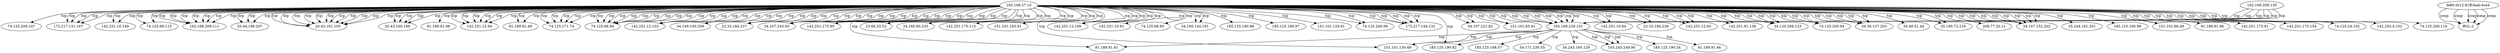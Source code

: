 digraph ZeekTraffic {
  "74.125.200.147" [degree=1, in_degree=1, out_degree=0, activity_score=0.10, total_connections=1];
  "172.217.131.167" [degree=4, in_degree=4, out_degree=0, activity_score=0.34, total_connections=4];
  "142.251.10.149" [degree=2, in_degree=2, out_degree=0, activity_score=0.19, total_connections=2];
  "74.125.68.113" [degree=2, in_degree=2, out_degree=0, activity_score=0.19, total_connections=2];
  "192.168.209.111" [degree=7, in_degree=7, out_degree=0, activity_score=0.52, total_connections=7];
  "20.44.196.207" [degree=3, in_degree=3, out_degree=0, activity_score=0.27, total_connections=3];
  "20.43.161.105" [degree=11, in_degree=11, out_degree=0, activity_score=0.69, total_connections=11];
  "192.168.27.10" [degree=173, in_degree=0, out_degree=173, activity_score=1.00, total_connections=173];
  "20.43.160.189" [degree=4, in_degree=4, out_degree=0, activity_score=0.34, total_connections=4];
  "91.189.91.98" [degree=1, in_degree=1, out_degree=0, activity_score=0.10, total_connections=1];
  "142.251.12.94" [degree=6, in_degree=6, out_degree=0, activity_score=0.47, total_connections=6];
  "91.189.91.49" [degree=2, in_degree=2, out_degree=0, activity_score=0.19, total_connections=2];
  "74.125.171.74" [degree=5, in_degree=5, out_degree=0, activity_score=0.41, total_connections=5];
  "74.125.68.94" [degree=9, in_degree=9, out_degree=0, activity_score=0.61, total_connections=9];
  "185.125.188.57" [degree=1, in_degree=1, out_degree=0, activity_score=0.10, total_connections=1];
  "142.251.12.103" [degree=5, in_degree=5, out_degree=0, activity_score=0.41, total_connections=5];
  "34.149.100.209" [degree=3, in_degree=3, out_degree=0, activity_score=0.27, total_connections=3];
  "23.33.184.237" [degree=4, in_degree=4, out_degree=0, activity_score=0.34, total_connections=4];
  "34.107.243.93" [degree=13, in_degree=13, out_degree=0, activity_score=0.75, total_connections=13];
  "142.251.175.95" [degree=3, in_degree=3, out_degree=0, activity_score=0.27, total_connections=3];
  "91.189.91.81" [degree=2, in_degree=2, out_degree=0, activity_score=0.19, total_connections=2];
  "23.66.33.52" [degree=2, in_degree=2, out_degree=0, activity_score=0.19, total_connections=2];
  "54.171.230.55" [degree=1, in_degree=1, out_degree=0, activity_score=0.10, total_connections=1];
  "34.160.90.233" [degree=2, in_degree=2, out_degree=0, activity_score=0.19, total_connections=2];
  "34.243.160.129" [degree=1, in_degree=1, out_degree=0, activity_score=0.10, total_connections=1];
  "142.251.175.113" [degree=2, in_degree=2, out_degree=0, activity_score=0.19, total_connections=2];
  "151.101.193.91" [degree=3, in_degree=3, out_degree=0, activity_score=0.27, total_connections=3];
  "151.101.130.49" [degree=3, in_degree=3, out_degree=0, activity_score=0.27, total_connections=3];
  "103.245.249.90" [degree=3, in_degree=3, out_degree=0, activity_score=0.27, total_connections=3];
  "142.251.12.106" [degree=5, in_degree=5, out_degree=0, activity_score=0.41, total_connections=5];
  "142.251.10.91" [degree=1, in_degree=1, out_degree=0, activity_score=0.10, total_connections=1];
  "ff02::2" [degree=5, in_degree=5, out_degree=0, activity_score=0.41, total_connections=5];
  "74.125.68.95" [degree=1, in_degree=1, out_degree=0, activity_score=0.10, total_connections=1];
  "34.160.144.191" [degree=2, in_degree=2, out_degree=0, activity_score=0.19, total_connections=2];
  "fe80::fc12:81ff:feab:4ce4" [degree=5, in_degree=0, out_degree=5, activity_score=0.41, total_connections=5];
  "185.125.190.96" [degree=1, in_degree=1, out_degree=0, activity_score=0.10, total_connections=1];
  "192.168.209.130" [degree=6, in_degree=0, out_degree=6, activity_score=0.47, total_connections=6];
  "185.125.190.97" [degree=1, in_degree=1, out_degree=0, activity_score=0.10, total_connections=1];
  "151.101.129.91" [degree=1, in_degree=1, out_degree=0, activity_score=0.10, total_connections=1];
  "74.125.200.99" [degree=2, in_degree=2, out_degree=0, activity_score=0.19, total_connections=2];
  "172.217.194.132" [degree=5, in_degree=5, out_degree=0, activity_score=0.41, total_connections=5];
  "185.125.190.82" [degree=2, in_degree=2, out_degree=0, activity_score=0.19, total_connections=2];
  "34.107.221.82" [degree=2, in_degree=2, out_degree=0, activity_score=0.19, total_connections=2];
  "151.101.65.91" [degree=2, in_degree=2, out_degree=0, activity_score=0.19, total_connections=2];
  "192.168.239.101" [degree=26, in_degree=14, out_degree=12, activity_score=0.94, total_connections=26];
  "142.251.10.84" [degree=2, in_degree=2, out_degree=0, activity_score=0.19, total_connections=2];
  "23.33.184.239" [degree=2, in_degree=2, out_degree=0, activity_score=0.19, total_connections=2];
  "142.251.12.93" [degree=3, in_degree=3, out_degree=0, activity_score=0.27, total_connections=3];
  "142.251.91.136" [degree=2, in_degree=2, out_degree=0, activity_score=0.19, total_connections=2];
  "185.125.190.24" [degree=1, in_degree=1, out_degree=0, activity_score=0.10, total_connections=1];
  "34.120.208.123" [degree=4, in_degree=4, out_degree=0, activity_score=0.34, total_connections=4];
  "74.125.200.94" [degree=3, in_degree=3, out_degree=0, activity_score=0.27, total_connections=3];
  "34.36.137.203" [degree=5, in_degree=5, out_degree=0, activity_score=0.41, total_connections=5];
  "34.49.51.44" [degree=1, in_degree=1, out_degree=0, activity_score=0.10, total_connections=1];
  "35.190.72.216" [degree=2, in_degree=2, out_degree=0, activity_score=0.19, total_connections=2];
  "208.77.20.11" [degree=1, in_degree=1, out_degree=0, activity_score=0.10, total_connections=1];
  "34.107.152.202" [degree=8, in_degree=8, out_degree=0, activity_score=0.57, total_connections=8];
  "35.244.181.201" [degree=1, in_degree=1, out_degree=0, activity_score=0.10, total_connections=1];
  "91.189.91.46" [degree=1, in_degree=1, out_degree=0, activity_score=0.10, total_connections=1];
  "185.125.190.98" [degree=1, in_degree=1, out_degree=0, activity_score=0.10, total_connections=1];
  "151.101.66.49" [degree=1, in_degree=1, out_degree=0, activity_score=0.10, total_connections=1];
  "91.189.91.96" [degree=1, in_degree=1, out_degree=0, activity_score=0.10, total_connections=1];
  "142.251.175.91" [degree=1, in_degree=1, out_degree=0, activity_score=0.10, total_connections=1];
  "142.251.175.154" [degree=1, in_degree=1, out_degree=0, activity_score=0.10, total_connections=1];
  "74.125.24.102" [degree=3, in_degree=3, out_degree=0, activity_score=0.27, total_connections=3];
  "142.250.4.102" [degree=2, in_degree=2, out_degree=0, activity_score=0.19, total_connections=2];
  "74.125.200.119" [degree=1, in_degree=1, out_degree=0, activity_score=0.10, total_connections=1];
  "192.168.239.101" -> "151.101.130.49" [label="tcp", resp_ip_bytes="8195", orig_ip_bytes="1632", protocol="tcp", orig_pkts="21", timestamp="1747729700.168650", local_resp="false", src_port="39742", service="ssl", dst_port="443", conn_state="SF", resp_bytes="7351", local_orig="true", history="ShADadFfR", orig_bytes="772", resp_pkts="21"];
  "192.168.239.101" -> "151.101.130.49" [label="tcp", resp_ip_bytes="917779", orig_ip_bytes="17798", protocol="tcp", orig_pkts="425", timestamp="1747729700.764960", local_resp="false", src_port="39754", service="ssl", dst_port="443", conn_state="SF", resp_bytes="890615", local_orig="true", history="ShADadFfR", orig_bytes="778", resp_pkts="679"];
  "192.168.239.101" -> "54.171.230.55" [label="tcp", resp_ip_bytes="4307", orig_ip_bytes="1297", protocol="tcp", orig_pkts="12", timestamp="1747729704.876009", local_resp="false", src_port="58126", service="ssl", dst_port="443", conn_state="SF", resp_bytes="3863", local_orig="true", history="ShADadFfR", orig_bytes="797", resp_pkts="11"];
  "192.168.239.101" -> "34.243.160.129" [label="tcp", resp_ip_bytes="6935", orig_ip_bytes="1408", protocol="tcp", orig_pkts="14", timestamp="1747729729.490923", local_resp="false", src_port="52764", service="ssl", dst_port="443", conn_state="SF", resp_bytes="6371", local_orig="true", history="ShADadFfR", orig_bytes="828", resp_pkts="14"];
  "192.168.239.101" -> "91.189.91.46" [label="tcp", resp_ip_bytes="20841", orig_ip_bytes="1817", protocol="tcp", orig_pkts="21", timestamp="1747729729.769316", local_resp="false", src_port="44370", service="ssl", dst_port="443", conn_state="SF", resp_bytes="19837", local_orig="true", history="ShADadFfR", orig_bytes="957", resp_pkts="25"];
  "192.168.239.101" -> "103.245.249.90" [label="tcp", resp_ip_bytes="10808394", orig_ip_bytes="127348", protocol="tcp", orig_pkts="3132", timestamp="1747729729.625599", local_resp="false", src_port="51284", service="http", dst_port="80", conn_state="SF", resp_bytes="10504350", local_orig="true", history="ShADadFf", orig_bytes="2048", resp_pkts="7601"];
  "192.168.239.101" -> "91.189.91.81" [label="tcp", resp_ip_bytes="9778871", orig_ip_bytes="136082", protocol="tcp", orig_pkts="3362", timestamp="1747729729.407799", local_resp="false", src_port="53306", service="http", dst_port="80", conn_state="SF", resp_bytes="9503267", local_orig="true", history="ShADadFf", orig_bytes="1582", resp_pkts="6890"];
  "fe80::fc12:81ff:feab:4ce4" -> "ff02::2" [label="icmp", resp_ip_bytes="0", orig_ip_bytes="280", protocol="icmp", orig_pkts="5", timestamp="1747729686.910195", local_resp="false", src_port="133", service="-", dst_port="134", conn_state="OTH", resp_bytes="0", local_orig="true", history="-", orig_bytes="40", resp_pkts="0"];
  "192.168.239.101" -> "103.245.249.90" [label="tcp", resp_ip_bytes="111721218", orig_ip_bytes="1510259", protocol="tcp", orig_pkts="37683", timestamp="1747729751.921636", local_resp="false", src_port="48956", service="http", dst_port="80", conn_state="SF", resp_bytes="108448188", local_orig="true", history="ShADadttFf", orig_bytes="2919", resp_pkts="78546"];
  "192.168.27.10" -> "34.160.144.191" [label="tcp", resp_ip_bytes="3959", orig_ip_bytes="1000", protocol="tcp", orig_pkts="13", timestamp="1747729922.348450", local_resp="false", src_port="56120", service="ssl", dst_port="443", conn_state="SF", resp_bytes="3475", local_orig="true", history="ShADadFfR", orig_bytes="460", resp_pkts="12"];
  "192.168.27.10" -> "34.36.137.203" [label="tcp", resp_ip_bytes="5753", orig_ip_bytes="2757", protocol="tcp", orig_pkts="16", timestamp="1747729923.205480", local_resp="false", src_port="42790", service="ssl", dst_port="443", conn_state="SF", resp_bytes="5149", local_orig="true", history="ShADadFfR", orig_bytes="2097", resp_pkts="15"];
  "192.168.27.10" -> "142.251.12.106" [label="tcp", resp_ip_bytes="5551", orig_ip_bytes="2239", protocol="tcp", orig_pkts="8", timestamp="1747729923.726720", local_resp="false", src_port="53354", service="ssl", dst_port="443", conn_state="SF", resp_bytes="5187", local_orig="true", history="ShADadFf", orig_bytes="1899", resp_pkts="9"];
  "192.168.27.10" -> "142.251.12.106" [label="tcp", resp_ip_bytes="4404", orig_ip_bytes="2199", protocol="tcp", orig_pkts="7", timestamp="1747729925.296366", local_resp="false", src_port="53362", service="ssl", dst_port="443", conn_state="RSTR", resp_bytes="4080", local_orig="true", history="ShADaFdrR", orig_bytes="1899", resp_pkts="8"];
  "192.168.27.10" -> "34.149.100.209" [label="tcp", resp_ip_bytes="4342", orig_ip_bytes="2619", protocol="tcp", orig_pkts="12", timestamp="1747729925.059486", local_resp="false", src_port="35306", service="ssl", dst_port="443", conn_state="SF", resp_bytes="3858", local_orig="true", history="ShADadFfR", orig_bytes="2119", resp_pkts="12"];
  "192.168.27.10" -> "151.101.65.91" [label="tcp", resp_ip_bytes="4862", orig_ip_bytes="912", protocol="tcp", orig_pkts="11", timestamp="1747729925.348071", local_resp="false", src_port="44738", service="ssl", dst_port="443", conn_state="SF", resp_bytes="4378", local_orig="true", history="ShADadFfR", orig_bytes="452", resp_pkts="12"];
  "192.168.27.10" -> "142.251.175.95" [label="tcp", resp_ip_bytes="44", orig_ip_bytes="100", protocol="tcp", orig_pkts="2", timestamp="1747729924.880900", local_resp="false", src_port="39506", service="-", dst_port="443", conn_state="RSTO", resp_bytes="0", local_orig="true", history="ShR", orig_bytes="0", resp_pkts="1"];
  "192.168.27.10" -> "142.251.12.106" [label="tcp", resp_ip_bytes="5513", orig_ip_bytes="2279", protocol="tcp", orig_pkts="9", timestamp="1747729925.446230", local_resp="false", src_port="53378", service="ssl", dst_port="443", conn_state="RSTO", resp_bytes="5189", local_orig="true", history="ShADadFR", orig_bytes="1899", resp_pkts="8"];
  "192.168.27.10" -> "23.33.184.237" [label="tcp", resp_ip_bytes="124", orig_ip_bytes="240", protocol="tcp", orig_pkts="5", timestamp="1747729923.986624", local_resp="false", src_port="54916", service="-", dst_port="80", conn_state="SF", resp_bytes="0", local_orig="true", history="ShAFaf", orig_bytes="0", resp_pkts="3"];
  "192.168.27.10" -> "142.251.175.95" [label="tcp", resp_ip_bytes="7041480", orig_ip_bytes="107815", protocol="tcp", orig_pkts="2624", timestamp="1747729925.134679", local_resp="false", src_port="39512", service="ssl", dst_port="443", conn_state="SF", resp_bytes="6845476", local_orig="true", history="ShADadFf", orig_bytes="2835", resp_pkts="4900"];
  "192.168.27.10" -> "34.107.152.202" [label="tcp", resp_ip_bytes="4325", orig_ip_bytes="2666", protocol="tcp", orig_pkts="13", timestamp="1747729930.053137", local_resp="false", src_port="37728", service="ssl", dst_port="443", conn_state="SF", resp_bytes="3801", local_orig="true", history="ShADadFRf", orig_bytes="2126", resp_pkts="13"];
  "192.168.27.10" -> "34.107.152.202" [label="tcp", resp_ip_bytes="4325", orig_ip_bytes="2666", protocol="tcp", orig_pkts="13", timestamp="1747729930.054069", local_resp="false", src_port="37742", service="ssl", dst_port="443", conn_state="SF", resp_bytes="3801", local_orig="true", history="ShADadFfR", orig_bytes="2126", resp_pkts="13"];
  "192.168.27.10" -> "34.107.152.202" [label="tcp", resp_ip_bytes="4285", orig_ip_bytes="2686", protocol="tcp", orig_pkts="13", timestamp="1747729930.054682", local_resp="false", src_port="37754", service="ssl", dst_port="443", conn_state="RSTO", resp_bytes="3801", local_orig="true", history="ShADadFR", orig_bytes="2126", resp_pkts="12"];
  "192.168.27.10" -> "34.107.152.202" [label="tcp", resp_ip_bytes="4285", orig_ip_bytes="2626", protocol="tcp", orig_pkts="12", timestamp="1747729930.054123", local_resp="false", src_port="37746", service="ssl", dst_port="443", conn_state="RSTO", resp_bytes="3801", local_orig="true", history="ShADadFR", orig_bytes="2126", resp_pkts="12"];
  "192.168.27.10" -> "34.107.152.202" [label="tcp", resp_ip_bytes="4285", orig_ip_bytes="2626", protocol="tcp", orig_pkts="12", timestamp="1747729930.053014", local_resp="false", src_port="37716", service="ssl", dst_port="443", conn_state="RSTO", resp_bytes="3801", local_orig="true", history="ShADadFR", orig_bytes="2126", resp_pkts="12"];
  "192.168.27.10" -> "192.168.239.101" [label="tcp", resp_ip_bytes="16554", orig_ip_bytes="3476", protocol="tcp", orig_pkts="26", timestamp="1747729943.319722", local_resp="true", src_port="48828", service="http", dst_port="80", conn_state="SF", resp_bytes="7593", local_orig="true", history="ShADTadtfF", orig_bytes="1054", resp_pkts="26"];
  "192.168.27.10" -> "151.101.193.91" [label="tcp", resp_ip_bytes="5972", orig_ip_bytes="2600", protocol="tcp", orig_pkts="12", timestamp="1747729951.977259", local_resp="false", src_port="50468", service="ssl", dst_port="443", conn_state="SF", resp_bytes="5488", local_orig="true", history="ShADadFfR", orig_bytes="2100", resp_pkts="12"];
  "192.168.27.10" -> "151.101.193.91" [label="tcp", resp_ip_bytes="5972", orig_ip_bytes="2640", protocol="tcp", orig_pkts="13", timestamp="1747729951.976770", local_resp="false", src_port="50454", service="ssl", dst_port="443", conn_state="SF", resp_bytes="5488", local_orig="true", history="ShADadFfR", orig_bytes="2100", resp_pkts="12"];
  "192.168.27.10" -> "34.160.90.233" [label="tcp", resp_ip_bytes="4431", orig_ip_bytes="919", protocol="tcp", orig_pkts="11", timestamp="1747729951.235771", local_resp="false", src_port="36268", service="ssl", dst_port="443", conn_state="RSTO", resp_bytes="3947", local_orig="true", history="ShADadFR", orig_bytes="459", resp_pkts="12"];
  "192.168.27.10" -> "192.168.239.101" [label="tcp", resp_ip_bytes="26524", orig_ip_bytes="5262", protocol="tcp", orig_pkts="26", timestamp="1747729948.594813", local_resp="true", src_port="48838", service="http", dst_port="80", conn_state="SF", resp_bytes="12318", local_orig="true", history="ShADTadttfF", orig_bytes="1947", resp_pkts="36"];
  "192.168.27.10" -> "192.168.239.101" [label="tcp", resp_ip_bytes="224", orig_ip_bytes="432", protocol="tcp", orig_pkts="8", timestamp="1747729948.683909", local_resp="true", src_port="48848", service="-", dst_port="80", conn_state="SF", resp_bytes="0", local_orig="true", history="ShAFf", orig_bytes="0", resp_pkts="4"];
  "192.168.27.10" -> "192.168.239.101" [label="tcp", resp_ip_bytes="5188", orig_ip_bytes="2432", protocol="tcp", orig_pkts="14", timestamp="1747729953.814203", local_resp="true", src_port="35662", service="http", dst_port="80", conn_state="SF", resp_bytes="2222", local_orig="true", history="ShADTadtfF", orig_bytes="844", resp_pkts="14"];
  "192.168.27.10" -> "192.168.239.101" [label="tcp", resp_ip_bytes="1788", orig_ip_bytes="1290", protocol="tcp", orig_pkts="10", timestamp="1747729953.814673", local_resp="true", src_port="35678", service="http", dst_port="80", conn_state="SF", resp_bytes="626", local_orig="true", history="ShADTadtfF", orig_bytes="377", resp_pkts="10"];
  "192.168.27.10" -> "192.168.239.101" [label="tcp", resp_ip_bytes="224", orig_ip_bytes="432", protocol="tcp", orig_pkts="8", timestamp="1747729953.819448", local_resp="true", src_port="35684", service="-", dst_port="80", conn_state="SF", resp_bytes="0", local_orig="true", history="ShAFf", orig_bytes="0", resp_pkts="4"];
  "192.168.27.10" -> "192.168.239.101" [label="tcp", resp_ip_bytes="42240", orig_ip_bytes="12378", protocol="tcp", orig_pkts="48", timestamp="1747729953.727135", local_resp="true", src_port="35654", service="http", dst_port="80", conn_state="SF", resp_bytes="19760", local_orig="true", history="ShADTadttTfF", orig_bytes="4933", resp_pkts="52"];
  "fe80::fc12:81ff:feab:4ce4" -> "ff02::2" [label="icmp", resp_ip_bytes="0", orig_ip_bytes="56", protocol="icmp", orig_pkts="1", timestamp="1747729918.782189", local_resp="false", src_port="133", service="-", dst_port="134", conn_state="OTH", resp_bytes="0", local_orig="true", history="-", orig_bytes="0", resp_pkts="0"];
  "192.168.27.10" -> "142.251.12.103" [label="tcp", resp_ip_bytes="44", orig_ip_bytes="100", protocol="tcp", orig_pkts="2", timestamp="1747729973.492890", local_resp="false", src_port="34124", service="-", dst_port="443", conn_state="RSTO", resp_bytes="0", local_orig="true", history="ShR", orig_bytes="0", resp_pkts="1"];
  "192.168.27.10" -> "142.251.12.103" [label="tcp", resp_ip_bytes="6360", orig_ip_bytes="2676", protocol="tcp", orig_pkts="14", timestamp="1747729973.387056", local_resp="false", src_port="34114", service="ssl", dst_port="443", conn_state="RSTO", resp_bytes="5836", local_orig="true", history="ShADadFR", orig_bytes="2096", resp_pkts="13"];
  "192.168.27.10" -> "142.251.12.103" [label="tcp", resp_ip_bytes="6358", orig_ip_bytes="2636", protocol="tcp", orig_pkts="13", timestamp="1747729973.531340", local_resp="false", src_port="34138", service="ssl", dst_port="443", conn_state="RSTO", resp_bytes="5834", local_orig="true", history="ShADadFR", orig_bytes="2096", resp_pkts="13"];
  "192.168.27.10" -> "74.125.68.94" [label="tcp", resp_ip_bytes="6390", orig_ip_bytes="2637", protocol="tcp", orig_pkts="13", timestamp="1747729975.017246", local_resp="false", src_port="45128", service="ssl", dst_port="443", conn_state="RSTO", resp_bytes="5866", local_orig="true", history="ShADadFR", orig_bytes="2097", resp_pkts="13"];
  "192.168.27.10" -> "91.189.91.98" [label="tcp", resp_ip_bytes="389", orig_ip_bytes="348", protocol="tcp", orig_pkts="6", timestamp="1747729983.019765", local_resp="false", src_port="37024", service="http", dst_port="80", conn_state="SF", resp_bytes="185", local_orig="true", history="ShADadFf", orig_bytes="88", resp_pkts="5"];
  "192.168.27.10" -> "23.66.33.52" [label="tcp", resp_ip_bytes="2225", orig_ip_bytes="1442", protocol="tcp", orig_pkts="14", timestamp="1747729925.481212", local_resp="false", src_port="40176", service="http", dst_port="80", conn_state="SF", resp_bytes="1741", local_orig="true", history="ShADadfF", orig_bytes="862", resp_pkts="12"];
  "192.168.27.10" -> "142.250.4.102" [label="tcp", resp_ip_bytes="11555", orig_ip_bytes="3251", protocol="tcp", orig_pkts="17", timestamp="1747729990.565836", local_resp="false", src_port="33698", service="ssl", dst_port="443", conn_state="SF", resp_bytes="10711", local_orig="true", history="ShADadFf", orig_bytes="2551", resp_pkts="21"];
  "192.168.27.10" -> "142.250.4.102" [label="tcp", resp_ip_bytes="44", orig_ip_bytes="100", protocol="tcp", orig_pkts="2", timestamp="1747729990.315696", local_resp="false", src_port="33694", service="-", dst_port="443", conn_state="RSTO", resp_bytes="0", local_orig="true", history="ShR", orig_bytes="0", resp_pkts="1"];
  "192.168.27.10" -> "20.43.161.105" [label="tcp", resp_ip_bytes="6207", orig_ip_bytes="2652", protocol="tcp", orig_pkts="13", timestamp="1747729991.367823", local_resp="false", src_port="52796", service="ssl", dst_port="443", conn_state="SF", resp_bytes="5643", local_orig="true", history="ShADadFfR", orig_bytes="2112", resp_pkts="14"];
  "192.168.27.10" -> "20.43.161.105" [label="tcp", resp_ip_bytes="6136", orig_ip_bytes="2652", protocol="tcp", orig_pkts="13", timestamp="1747729991.368153", local_resp="false", src_port="52800", service="ssl", dst_port="443", conn_state="SF", resp_bytes="5612", local_orig="true", history="ShADadFfR", orig_bytes="2112", resp_pkts="13"];
  "192.168.27.10" -> "20.43.161.105" [label="tcp", resp_ip_bytes="6168", orig_ip_bytes="2622", protocol="tcp", orig_pkts="12", timestamp="1747729992.629584", local_resp="false", src_port="52820", service="ssl", dst_port="443", conn_state="RSTO", resp_bytes="5644", local_orig="true", history="ShADadFR", orig_bytes="2122", resp_pkts="13"];
  "192.168.27.10" -> "20.43.161.105" [label="tcp", resp_ip_bytes="6168", orig_ip_bytes="2662", protocol="tcp", orig_pkts="13", timestamp="1747729992.630118", local_resp="false", src_port="52834", service="ssl", dst_port="443", conn_state="RSTO", resp_bytes="5644", local_orig="true", history="ShADadFR", orig_bytes="2122", resp_pkts="13"];
  "192.168.27.10" -> "20.43.161.105" [label="tcp", resp_ip_bytes="6168", orig_ip_bytes="2662", protocol="tcp", orig_pkts="13", timestamp="1747729992.630145", local_resp="false", src_port="52844", service="ssl", dst_port="443", conn_state="RSTO", resp_bytes="5644", local_orig="true", history="ShADadFR", orig_bytes="2122", resp_pkts="13"];
  "192.168.27.10" -> "20.43.161.105" [label="tcp", resp_ip_bytes="6168", orig_ip_bytes="2722", protocol="tcp", orig_pkts="14", timestamp="1747729992.630253", local_resp="false", src_port="52854", service="ssl", dst_port="443", conn_state="SF", resp_bytes="5644", local_orig="true", history="ShADadFfR", orig_bytes="2122", resp_pkts="13"];
  "192.168.27.10" -> "20.43.161.105" [label="tcp", resp_ip_bytes="6168", orig_ip_bytes="2662", protocol="tcp", orig_pkts="13", timestamp="1747729992.630024", local_resp="false", src_port="52822", service="ssl", dst_port="443", conn_state="SF", resp_bytes="5644", local_orig="true", history="ShADadFf", orig_bytes="2122", resp_pkts="13"];
  "192.168.27.10" -> "20.43.161.105" [label="tcp", resp_ip_bytes="6168", orig_ip_bytes="2622", protocol="tcp", orig_pkts="12", timestamp="1747729992.629420", local_resp="false", src_port="52816", service="ssl", dst_port="443", conn_state="RSTO", resp_bytes="5644", local_orig="true", history="ShADadFR", orig_bytes="2122", resp_pkts="13"];
  "192.168.27.10" -> "192.168.209.111" [label="tcp", resp_ip_bytes="929", orig_ip_bytes="1044", protocol="tcp", orig_pkts="12", timestamp="1747729924.165999", local_resp="true", src_port="38090", service="http", dst_port="80", conn_state="SF", resp_bytes="297", local_orig="true", history="ShADadfF", orig_bytes="412", resp_pkts="12"];
  "192.168.27.10" -> "192.168.209.111" [label="tcp", resp_ip_bytes="1991", orig_ip_bytes="1001", protocol="tcp", orig_pkts="12", timestamp="1747729927.914540", local_resp="true", src_port="38116", service="http", dst_port="80", conn_state="SF", resp_bytes="1359", local_orig="true", history="ShADadfF", orig_bytes="369", resp_pkts="12"];
  "192.168.27.10" -> "192.168.209.111" [label="tcp", resp_ip_bytes="31819", orig_ip_bytes="2457", protocol="tcp", orig_pkts="26", timestamp="1747729927.726415", local_resp="true", src_port="38104", service="http", dst_port="80", conn_state="SF", resp_bytes="29991", local_orig="true", history="ShADadfF", orig_bytes="1097", resp_pkts="35"];
  "192.168.27.10" -> "192.168.209.111" [label="tcp", resp_ip_bytes="8480", orig_ip_bytes="1238", protocol="tcp", orig_pkts="17", timestamp="1747729927.914682", local_resp="true", src_port="38118", service="http", dst_port="80", conn_state="SF", resp_bytes="7588", local_orig="true", history="ShADadfF", orig_bytes="346", resp_pkts="17"];
  "192.168.27.10" -> "192.168.209.111" [label="tcp", resp_ip_bytes="93609", orig_ip_bytes="3123", protocol="tcp", orig_pkts="53", timestamp="1747729927.915263", local_resp="true", src_port="38128", service="http", dst_port="80", conn_state="SF", resp_bytes="89753", local_orig="true", history="ShADadfF", orig_bytes="359", resp_pkts="74"];
  "192.168.27.10" -> "192.168.209.111" [label="tcp", resp_ip_bytes="41992", orig_ip_bytes="2346", protocol="tcp", orig_pkts="38", timestamp="1747729927.915828", local_resp="true", src_port="38130", service="http", dst_port="80", conn_state="SF", resp_bytes="39956", local_orig="true", history="ShADadfF", orig_bytes="362", resp_pkts="39"];
  "192.168.27.10" -> "192.168.209.111" [label="tcp", resp_ip_bytes="12919", orig_ip_bytes="1387", protocol="tcp", orig_pkts="20", timestamp="1747729927.916349", local_resp="true", src_port="38146", service="http", dst_port="80", conn_state="SF", resp_bytes="11871", local_orig="true", history="ShADadfF", orig_bytes="339", resp_pkts="20"];
  "192.168.27.10" -> "20.43.161.105" [label="tcp", resp_ip_bytes="4059832", orig_ip_bytes="74479", protocol="tcp", orig_pkts="1498", timestamp="1747729991.367433", local_resp="false", src_port="52784", service="ssl", dst_port="443", conn_state="SF", resp_bytes="3939668", local_orig="true", history="ShADadfF", orig_bytes="14539", resp_pkts="3004"];
  "192.168.27.10" -> "20.44.196.207" [label="tcp", resp_ip_bytes="6136", orig_ip_bytes="2618", protocol="tcp", orig_pkts="12", timestamp="1747730004.107503", local_resp="false", src_port="34388", service="ssl", dst_port="443", conn_state="RSTO", resp_bytes="5612", local_orig="true", history="ShADadFR", orig_bytes="2118", resp_pkts="13"];
  "192.168.27.10" -> "20.44.196.207" [label="tcp", resp_ip_bytes="6145", orig_ip_bytes="2578", protocol="tcp", orig_pkts="11", timestamp="1747730004.106690", local_resp="false", src_port="34382", service="ssl", dst_port="443", conn_state="RSTO", resp_bytes="5621", local_orig="true", history="ShADadFR", orig_bytes="2118", resp_pkts="13"];
  "192.168.27.10" -> "20.43.160.189" [label="tcp", resp_ip_bytes="6199", orig_ip_bytes="2629", protocol="tcp", orig_pkts="12", timestamp="1747730005.896538", local_resp="false", src_port="43966", service="ssl", dst_port="443", conn_state="SF", resp_bytes="5675", local_orig="true", history="ShADadFfR", orig_bytes="2129", resp_pkts="13"];
  "192.168.27.10" -> "20.43.160.189" [label="tcp", resp_ip_bytes="6168", orig_ip_bytes="2669", protocol="tcp", orig_pkts="13", timestamp="1747730005.896112", local_resp="false", src_port="43964", service="ssl", dst_port="443", conn_state="RSTO", resp_bytes="5644", local_orig="true", history="ShADadFR", orig_bytes="2129", resp_pkts="13"];
  "192.168.27.10" -> "20.43.160.189" [label="tcp", resp_ip_bytes="6199", orig_ip_bytes="2629", protocol="tcp", orig_pkts="12", timestamp="1747730005.897173", local_resp="false", src_port="43980", service="ssl", dst_port="443", conn_state="RSTO", resp_bytes="5675", local_orig="true", history="ShADadFR", orig_bytes="2129", resp_pkts="13"];
  "192.168.239.101" -> "185.125.188.57" [label="tcp", resp_ip_bytes="39005", orig_ip_bytes="12058", protocol="tcp", orig_pkts="39", timestamp="1747730001.900092", local_resp="false", src_port="58590", service="ssl", dst_port="443", conn_state="SF", resp_bytes="37081", local_orig="true", history="ShADadfF", orig_bytes="10478", resp_pkts="48"];
  "192.168.27.10" -> "20.44.196.207" [label="tcp", resp_ip_bytes="12943", orig_ip_bytes="3557", protocol="tcp", orig_pkts="19", timestamp="1747730004.106280", local_resp="false", src_port="34380", service="ssl", dst_port="443", conn_state="SF", resp_bytes="12059", local_orig="true", history="ShADadfF", orig_bytes="2777", resp_pkts="22"];
  "192.168.27.10" -> "20.43.161.105" [label="tcp", resp_ip_bytes="270311", orig_ip_bytes="21005", protocol="tcp", orig_pkts="175", timestamp="1747730005.519479", local_resp="false", src_port="37600", service="ssl", dst_port="443", conn_state="SF", resp_bytes="259467", local_orig="true", history="ShADadfF", orig_bytes="13985", resp_pkts="271"];
  "192.168.27.10" -> "20.43.160.189" [label="tcp", resp_ip_bytes="62688", orig_ip_bytes="4106", protocol="tcp", orig_pkts="33", timestamp="1747730005.897096", local_resp="false", src_port="43968", service="ssl", dst_port="443", conn_state="SF", resp_bytes="60284", local_orig="true", history="ShADadfF", orig_bytes="2766", resp_pkts="60"];
  "192.168.27.10" -> "142.251.12.94" [label="tcp", resp_ip_bytes="1346", orig_ip_bytes="1168", protocol="tcp", orig_pkts="18", timestamp="1747729924.101756", local_resp="false", src_port="33060", service="http", dst_port="80", conn_state="SF", resp_bytes="702", local_orig="true", history="ShADadFf", orig_bytes="428", resp_pkts="16"];
  "192.168.27.10" -> "142.251.12.94" [label="tcp", resp_ip_bytes="1346", orig_ip_bytes="1168", protocol="tcp", orig_pkts="18", timestamp="1747729925.407641", local_resp="false", src_port="33070", service="http", dst_port="80", conn_state="SF", resp_bytes="702", local_orig="true", history="ShADadFf", orig_bytes="428", resp_pkts="16"];
  "192.168.27.10" -> "23.33.184.239" [label="tcp", resp_ip_bytes="2584", orig_ip_bytes="1802", protocol="tcp", orig_pkts="23", timestamp="1747729922.929534", local_resp="false", src_port="50248", service="http", dst_port="80", conn_state="SF", resp_bytes="1780", local_orig="true", history="ShADadFf", orig_bytes="862", resp_pkts="20"];
  "192.168.27.10" -> "23.33.184.239" [label="tcp", resp_ip_bytes="3512", orig_ip_bytes="2273", protocol="tcp", orig_pkts="24", timestamp="1747729922.930726", local_resp="false", src_port="50256", service="http", dst_port="80", conn_state="SF", resp_bytes="2668", local_orig="true", history="ShADadFf", orig_bytes="1293", resp_pkts="21"];
  "192.168.27.10" -> "23.33.184.237" [label="tcp", resp_ip_bytes="3553", orig_ip_bytes="2313", protocol="tcp", orig_pkts="25", timestamp="1747729924.239839", local_resp="false", src_port="54928", service="http", dst_port="80", conn_state="SF", resp_bytes="2669", local_orig="true", history="ShADadFf", orig_bytes="1293", resp_pkts="22"];
  "192.168.27.10" -> "34.107.221.82" [label="tcp", resp_ip_bytes="2156", orig_ip_bytes="2272", protocol="tcp", orig_pkts="27", timestamp="1747729922.844581", local_resp="false", src_port="33796", service="http", dst_port="80", conn_state="SF", resp_bytes="1192", local_orig="true", history="ShADadFf", orig_bytes="1172", resp_pkts="24"];
  "192.168.27.10" -> "34.107.221.82" [label="tcp", resp_ip_bytes="2124", orig_ip_bytes="2730", protocol="tcp", orig_pkts="29", timestamp="1747729923.101570", local_resp="false", src_port="33804", service="http", dst_port="80", conn_state="SF", resp_bytes="1080", local_orig="true", history="ShADadFf", orig_bytes="1550", resp_pkts="26"];
  "192.168.27.10" -> "34.120.208.123" [label="tcp", resp_ip_bytes="4377", orig_ip_bytes="955", protocol="tcp", orig_pkts="12", timestamp="1747730086.155512", local_resp="false", src_port="54276", service="ssl", dst_port="443", conn_state="RSTO", resp_bytes="3853", local_orig="true", history="ShADadFR", orig_bytes="455", resp_pkts="13"];
  "192.168.27.10" -> "142.251.12.94" [label="tcp", resp_ip_bytes="3471", orig_ip_bytes="2390", protocol="tcp", orig_pkts="27", timestamp="1747729923.571858", local_resp="false", src_port="33044", service="http", dst_port="80", conn_state="SF", resp_bytes="2507", local_orig="true", history="ShADadFf", orig_bytes="1290", resp_pkts="24"];
  "192.168.27.10" -> "142.251.12.94" [label="tcp", resp_ip_bytes="3471", orig_ip_bytes="2390", protocol="tcp", orig_pkts="27", timestamp="1747729923.580127", local_resp="false", src_port="33054", service="http", dst_port="80", conn_state="SF", resp_bytes="2507", local_orig="true", history="ShADadFf", orig_bytes="1290", resp_pkts="24"];
  "192.168.27.10" -> "34.36.137.203" [label="tcp", resp_ip_bytes="6702", orig_ip_bytes="4071", protocol="tcp", orig_pkts="28", timestamp="1747729923.206158", local_resp="false", src_port="42794", service="ssl", dst_port="443", conn_state="SF", resp_bytes="5618", local_orig="true", history="ShADadFf", orig_bytes="2931", resp_pkts="27"];
  "192.168.27.10" -> "142.251.12.94" [label="tcp", resp_ip_bytes="4253", orig_ip_bytes="2938", protocol="tcp", orig_pkts="30", timestamp="1747729923.534508", local_resp="false", src_port="33042", service="http", dst_port="80", conn_state="SF", resp_bytes="3209", local_orig="true", history="ShADadFf", orig_bytes="1718", resp_pkts="26"];
  "192.168.27.10" -> "34.107.243.93" [label="tcp", resp_ip_bytes="4607", orig_ip_bytes="3058", protocol="tcp", orig_pkts="20", timestamp="1747729924.951998", local_resp="false", src_port="41108", service="ssl", dst_port="443", conn_state="SF", resp_bytes="3843", local_orig="true", history="ShADadFf", orig_bytes="2238", resp_pkts="19"];
  "192.168.27.10" -> "34.107.152.202" [label="tcp", resp_ip_bytes="5308", orig_ip_bytes="4197", protocol="tcp", orig_pkts="27", timestamp="1747729930.051579", local_resp="false", src_port="37708", service="ssl", dst_port="443", conn_state="SF", resp_bytes="4224", local_orig="true", history="ShADadFf", orig_bytes="3097", resp_pkts="27"];
  "192.168.27.10" -> "34.49.51.44" [label="tcp", resp_ip_bytes="5165", orig_ip_bytes="3510", protocol="tcp", orig_pkts="24", timestamp="1747729951.337252", local_resp="false", src_port="33156", service="ssl", dst_port="443", conn_state="SF", resp_bytes="4241", local_orig="true", history="ShADadFf", orig_bytes="2530", resp_pkts="23"];
  "192.168.27.10" -> "35.190.72.216" [label="tcp", resp_ip_bytes="4615", orig_ip_bytes="2982", protocol="tcp", orig_pkts="18", timestamp="1747729951.337044", local_resp="false", src_port="51456", service="ssl", dst_port="443", conn_state="SF", resp_bytes="3851", local_orig="true", history="ShADadFf", orig_bytes="2242", resp_pkts="19"];
  "192.168.27.10" -> "34.149.100.209" [label="tcp", resp_ip_bytes="279654", orig_ip_bytes="9565", protocol="tcp", orig_pkts="165", timestamp="1747729923.513747", local_resp="false", src_port="35292", service="ssl", dst_port="443", conn_state="SF", resp_bytes="269610", local_orig="true", history="ShADadFf", orig_bytes="2945", resp_pkts="251"];
  "192.168.27.10" -> "34.160.90.233" [label="tcp", resp_ip_bytes="7543", orig_ip_bytes="2341", protocol="tcp", orig_pkts="23", timestamp="1747729951.235264", local_resp="false", src_port="36258", service="ssl", dst_port="443", conn_state="SF", resp_bytes="6539", local_orig="true", history="ShADadFf", orig_bytes="1401", resp_pkts="25"];
  "192.168.27.10" -> "151.101.65.91" [label="tcp", resp_ip_bytes="859025", orig_ip_bytes="21784", protocol="tcp", orig_pkts="498", timestamp="1747729925.348149", local_resp="false", src_port="44748", service="ssl", dst_port="443", conn_state="SF", resp_bytes="833981", local_orig="true", history="ShADadFfR", orig_bytes="1844", resp_pkts="626"];
  "192.168.27.10" -> "35.190.72.216" [label="tcp", resp_ip_bytes="5067", orig_ip_bytes="3409", protocol="tcp", orig_pkts="22", timestamp="1747729952.227614", local_resp="false", src_port="51462", service="ssl", dst_port="443", conn_state="SF", resp_bytes="4183", local_orig="true", history="ShADadFf", orig_bytes="2509", resp_pkts="22"];
  "192.168.27.10" -> "34.160.144.191" [label="tcp", resp_ip_bytes="16547", orig_ip_bytes="2742", protocol="tcp", orig_pkts="32", timestamp="1747729922.349285", local_resp="false", src_port="56126", service="ssl", dst_port="443", conn_state="SF", resp_bytes="15143", local_orig="true", history="ShADadFf", orig_bytes="1442", resp_pkts="35"];
  "192.168.27.10" -> "74.125.68.94" [label="tcp", resp_ip_bytes="298178", orig_ip_bytes="9798", protocol="tcp", orig_pkts="180", timestamp="1747729975.016356", local_resp="false", src_port="45114", service="ssl", dst_port="443", conn_state="SF", resp_bytes="288854", local_orig="true", history="ShADadFf", orig_bytes="2578", resp_pkts="233"];
  "192.168.27.10" -> "74.125.68.94" [label="tcp", resp_ip_bytes="6749", orig_ip_bytes="3088", protocol="tcp", orig_pkts="21", timestamp="1747729978.880317", local_resp="false", src_port="38394", service="ssl", dst_port="443", conn_state="SF", resp_bytes="5945", local_orig="true", history="ShADadFf", orig_bytes="2228", resp_pkts="20"];
  "192.168.27.10" -> "142.251.12.94" [label="tcp", resp_ip_bytes="6749", orig_ip_bytes="3050", protocol="tcp", orig_pkts="20", timestamp="1747729978.606125", local_resp="false", src_port="45548", service="ssl", dst_port="443", conn_state="SF", resp_bytes="5945", local_orig="true", history="ShADadFf", orig_bytes="2230", resp_pkts="20"];
  "192.168.27.10" -> "142.251.12.103" [label="tcp", resp_ip_bytes="172923", orig_ip_bytes="23874", protocol="tcp", orig_pkts="121", timestamp="1747729973.377320", local_resp="false", src_port="34112", service="ssl", dst_port="443", conn_state="SF", resp_bytes="165799", local_orig="true", history="ShADadFf", orig_bytes="19014", resp_pkts="178"];
  "192.168.27.10" -> "142.251.12.106" [label="tcp", resp_ip_bytes="19220", orig_ip_bytes="7584", protocol="tcp", orig_pkts="72", timestamp="1747729939.030566", local_resp="false", src_port="37030", service="ssl", dst_port="443", conn_state="SF", resp_bytes="15976", local_orig="true", history="ShADadFf", orig_bytes="4684", resp_pkts="81"];
  "192.168.27.10" -> "151.101.193.91" [label="tcp", resp_ip_bytes="6395", orig_ip_bytes="2971", protocol="tcp", orig_pkts="18", timestamp="1747730007.818444", local_resp="false", src_port="33498", service="ssl", dst_port="443", conn_state="SF", resp_bytes="5631", local_orig="true", history="ShADadFfR", orig_bytes="2231", resp_pkts="19"];
  "fe80::fc12:81ff:feab:4ce4" -> "ff02::2" [label="icmp", resp_ip_bytes="0", orig_ip_bytes="56", protocol="icmp", orig_pkts="1", timestamp="1747730148.158194", local_resp="false", src_port="133", service="-", dst_port="134", conn_state="OTH", resp_bytes="0", local_orig="true", history="-", orig_bytes="0", resp_pkts="0"];
  "192.168.27.10" -> "35.244.181.201" [label="tcp", resp_ip_bytes="7273", orig_ip_bytes="2676", protocol="tcp", orig_pkts="30", timestamp="1747729951.255285", local_resp="false", src_port="39044", service="ssl", dst_port="443", conn_state="SF", resp_bytes="6029", local_orig="true", history="ShADadFf", orig_bytes="1456", resp_pkts="31"];
  "192.168.27.10" -> "34.107.243.93" [label="tcp", resp_ip_bytes="1566", orig_ip_bytes="2415", protocol="tcp", orig_pkts="8", timestamp="1747729925.425275", local_resp="false", src_port="41124", service="ssl", dst_port="443", conn_state="S1", resp_bytes="1242", local_orig="true", history="ShADad", orig_bytes="2075", resp_pkts="8"];
  "192.168.27.10" -> "192.168.239.101" [label="tcp", resp_ip_bytes="15360", orig_ip_bytes="2662", protocol="tcp", orig_pkts="20", timestamp="1747730223.477082", local_resp="true", src_port="59084", service="http", dst_port="80", conn_state="SF", resp_bytes="7100", local_orig="true", history="ShADTadtfF", orig_bytes="803", resp_pkts="22"];
  "192.168.27.10" -> "34.120.208.123" [label="tcp", resp_ip_bytes="16204", orig_ip_bytes="67844", protocol="tcp", orig_pkts="135", timestamp="1747729925.090661", local_resp="false", src_port="37034", service="ssl", dst_port="443", conn_state="SF", resp_bytes="10520", local_orig="true", history="ShADadFf", orig_bytes="62424", resp_pkts="142"];
  "192.168.27.10" -> "185.125.190.98" [label="tcp", resp_ip_bytes="389", orig_ip_bytes="308", protocol="tcp", orig_pkts="5", timestamp="1747730282.996741", local_resp="false", src_port="59080", service="http", dst_port="80", conn_state="SF", resp_bytes="185", local_orig="true", history="ShADadfF", orig_bytes="88", resp_pkts="5"];
  "192.168.27.10" -> "34.36.137.203" [label="tcp", resp_ip_bytes="1623", orig_ip_bytes="3536", protocol="tcp", orig_pkts="17", timestamp="1747730223.566945", local_resp="false", src_port="50200", service="ssl", dst_port="443", conn_state="SF", resp_bytes="939", local_orig="true", history="ShADadFf", orig_bytes="2836", resp_pkts="17"];
  "192.168.27.10" -> "34.107.243.93" [label="tcp", resp_ip_bytes="104", orig_ip_bytes="108", protocol="tcp", orig_pkts="2", timestamp="1747730226.208950", local_resp="false", src_port="41124", service="-", dst_port="443", conn_state="OTH", resp_bytes="24", local_orig="true", history="^dADa", orig_bytes="28", resp_pkts="2"];
  "192.168.27.10" -> "91.189.91.49" [label="tcp", resp_ip_bytes="353", orig_ip_bytes="268", protocol="tcp", orig_pkts="4", timestamp="1747730583.014245", local_resp="false", src_port="54536", service="http", dst_port="80", conn_state="SF", resp_bytes="189", local_orig="true", history="ShADafF", orig_bytes="88", resp_pkts="4"];
  "fe80::fc12:81ff:feab:4ce4" -> "ff02::2" [label="icmp", resp_ip_bytes="0", orig_ip_bytes="56", protocol="icmp", orig_pkts="1", timestamp="1747730594.622198", local_resp="false", src_port="133", service="-", dst_port="134", conn_state="OTH", resp_bytes="0", local_orig="true", history="-", orig_bytes="0", resp_pkts="0"];
  "192.168.27.10" -> "34.107.243.93" [label="tcp", resp_ip_bytes="104", orig_ip_bytes="68", protocol="tcp", orig_pkts="1", timestamp="1747730526.435706", local_resp="false", src_port="41124", service="-", dst_port="443", conn_state="OTH", resp_bytes="24", local_orig="true", history="^dDa", orig_bytes="28", resp_pkts="2"];
  "192.168.27.10" -> "185.125.190.97" [label="tcp", resp_ip_bytes="389", orig_ip_bytes="348", protocol="tcp", orig_pkts="6", timestamp="1747730882.963653", local_resp="false", src_port="44774", service="http", dst_port="80", conn_state="SF", resp_bytes="185", local_orig="true", history="ShADadfF", orig_bytes="88", resp_pkts="5"];
  "192.168.27.10" -> "34.107.243.93" [label="tcp", resp_ip_bytes="104", orig_ip_bytes="68", protocol="tcp", orig_pkts="1", timestamp="1747730826.776821", local_resp="false", src_port="41124", service="-", dst_port="443", conn_state="OTH", resp_bytes="24", local_orig="true", history="^dDa", orig_bytes="28", resp_pkts="2"];
  "192.168.27.10" -> "185.125.190.96" [label="tcp", resp_ip_bytes="349", orig_ip_bytes="268", protocol="tcp", orig_pkts="4", timestamp="1747731183.002056", local_resp="false", src_port="37744", service="http", dst_port="80", conn_state="SF", resp_bytes="185", local_orig="true", history="ShADafF", orig_bytes="88", resp_pkts="4"];
  "192.168.27.10" -> "151.101.66.49" [label="tcp", resp_ip_bytes="8154", orig_ip_bytes="1422", protocol="tcp", orig_pkts="16", timestamp="1747731270.611170", local_resp="false", src_port="35798", service="ssl", dst_port="443", conn_state="SF", resp_bytes="7350", local_orig="true", history="ShADadFfR", orig_bytes="762", resp_pkts="20"];
  "192.168.27.10" -> "151.101.130.49" [label="tcp", resp_ip_bytes="1597860", orig_ip_bytes="21787", protocol="tcp", orig_pkts="525", timestamp="1747731271.389578", local_resp="false", src_port="45930", service="ssl", dst_port="443", conn_state="SF", resp_bytes="1552456", local_orig="true", history="ShADadFfR", orig_bytes="767", resp_pkts="1135"];
  "192.168.27.10" -> "34.107.243.93" [label="tcp", resp_ip_bytes="104", orig_ip_bytes="68", protocol="tcp", orig_pkts="1", timestamp="1747731126.997263", local_resp="false", src_port="41124", service="-", dst_port="443", conn_state="OTH", resp_bytes="24", local_orig="true", history="^dDa", orig_bytes="28", resp_pkts="2"];
  "192.168.27.10" -> "91.189.91.49" [label="tcp", resp_ip_bytes="393", orig_ip_bytes="348", protocol="tcp", orig_pkts="6", timestamp="1747731483.002130", local_resp="false", src_port="33168", service="http", dst_port="80", conn_state="SF", resp_bytes="189", local_orig="true", history="ShADadFf", orig_bytes="88", resp_pkts="5"];
  "192.168.27.10" -> "91.189.91.81" [label="tcp", resp_ip_bytes="4488490", orig_ip_bytes="76944", protocol="tcp", orig_pkts="1816", timestamp="1747731499.910456", local_resp="false", src_port="44682", service="http", dst_port="80", conn_state="SF", resp_bytes="4358646", local_orig="true", history="ShADadfF", orig_bytes="4284", resp_pkts="3246"];
  "192.168.27.10" -> "208.77.20.11" [label="tcp", resp_ip_bytes="80906", orig_ip_bytes="2904", protocol="tcp", orig_pkts="55", timestamp="1747731499.909158", local_resp="false", src_port="51216", service="http", dst_port="80", conn_state="SF", resp_bytes="78182", local_orig="true", history="ShADadfF", orig_bytes="684", resp_pkts="68"];
  "192.168.27.10" -> "185.125.190.82" [label="tcp", resp_ip_bytes="6294616", orig_ip_bytes="90106", protocol="tcp", orig_pkts="2074", timestamp="1747731499.910554", local_resp="false", src_port="52326", service="http", dst_port="80", conn_state="SF", resp_bytes="6118332", local_orig="true", history="ShADadFf", orig_bytes="7126", resp_pkts="4407"];
  "192.168.239.101" -> "103.245.249.90" [label="tcp", resp_ip_bytes="889", orig_ip_bytes="1113", protocol="tcp", orig_pkts="10", timestamp="1747731515.562593", local_resp="false", src_port="50302", service="http", dst_port="80", conn_state="SF", resp_bytes="525", local_orig="true", history="ShADadFf", orig_bytes="693", resp_pkts="9"];
  "192.168.239.101" -> "185.125.190.82" [label="tcp", resp_ip_bytes="498", orig_ip_bytes="492", protocol="tcp", orig_pkts="6", timestamp="1747731515.565039", local_resp="false", src_port="46932", service="http", dst_port="80", conn_state="SF", resp_bytes="294", local_orig="true", history="ShADadFf", orig_bytes="232", resp_pkts="5"];
  "192.168.239.101" -> "185.125.190.24" [label="tcp", resp_ip_bytes="20841", orig_ip_bytes="1737", protocol="tcp", orig_pkts="19", timestamp="1747731515.767588", local_resp="false", src_port="55544", service="ssl", dst_port="443", conn_state="SF", resp_bytes="19837", local_orig="true", history="ShADadFfR", orig_bytes="957", resp_pkts="25"];
  "fe80::fc12:81ff:feab:4ce4" -> "ff02::2" [label="icmp", resp_ip_bytes="0", orig_ip_bytes="56", protocol="icmp", orig_pkts="1", timestamp="1747731512.126189", local_resp="false", src_port="133", service="-", dst_port="134", conn_state="OTH", resp_bytes="0", local_orig="true", history="-", orig_bytes="0", resp_pkts="0"];
  "192.168.27.10" -> "34.120.208.123" [label="tcp", resp_ip_bytes="3044", orig_ip_bytes="5838", protocol="tcp", orig_pkts="26", timestamp="1747731493.309045", local_resp="false", src_port="51710", service="ssl", dst_port="443", conn_state="SF", resp_bytes="1960", local_orig="true", history="ShADadFf", orig_bytes="4778", resp_pkts="27"];
  "192.168.27.10" -> "34.36.137.203" [label="tcp", resp_ip_bytes="1623", orig_ip_bytes="3536", protocol="tcp", orig_pkts="17", timestamp="1747731493.296855", local_resp="false", src_port="49986", service="ssl", dst_port="443", conn_state="SF", resp_bytes="939", local_orig="true", history="ShADadFf", orig_bytes="2836", resp_pkts="17"];
  "192.168.27.10" -> "142.251.175.95" [label="tcp", resp_ip_bytes="5344", orig_ip_bytes="3982", protocol="tcp", orig_pkts="15", timestamp="1747731704.998053", local_resp="false", src_port="47334", service="ssl", dst_port="443", conn_state="SF", resp_bytes="4700", local_orig="true", history="ShADadFf", orig_bytes="3362", resp_pkts="16"];
  "192.168.27.10" -> "34.107.243.93" [label="tcp", resp_ip_bytes="104", orig_ip_bytes="68", protocol="tcp", orig_pkts="1", timestamp="1747731427.231640", local_resp="false", src_port="41124", service="-", dst_port="443", conn_state="OTH", resp_bytes="24", local_orig="true", history="^dDa", orig_bytes="28", resp_pkts="2"];
  "192.168.27.10" -> "34.107.243.93" [label="tcp", resp_ip_bytes="1030", orig_ip_bytes="0", protocol="tcp", orig_pkts="0", timestamp="1747731727.451791", local_resp="false", src_port="41124", service="-", dst_port="443", conn_state="SHR", resp_bytes="61", local_orig="true", history="^dtft", orig_bytes="0", resp_pkts="13"];
  "192.168.27.10" -> "34.107.243.93" [label="tcp", resp_ip_bytes="101", orig_ip_bytes="0", protocol="tcp", orig_pkts="0", timestamp="1747731744.800419", local_resp="false", src_port="41124", service="-", dst_port="443", conn_state="SHR", resp_bytes="0", local_orig="true", history="^f", orig_bytes="0", resp_pkts="1"];
  "192.168.27.10" -> "34.107.243.93" [label="tcp", resp_ip_bytes="101", orig_ip_bytes="0", protocol="tcp", orig_pkts="0", timestamp="1747731752.812689", local_resp="false", src_port="41124", service="-", dst_port="443", conn_state="SHR", resp_bytes="0", local_orig="true", history="^f", orig_bytes="0", resp_pkts="1"];
  "192.168.27.10" -> "34.107.243.93" [label="tcp", resp_ip_bytes="101", orig_ip_bytes="0", protocol="tcp", orig_pkts="0", timestamp="1747731768.820807", local_resp="false", src_port="41124", service="-", dst_port="443", conn_state="SHR", resp_bytes="0", local_orig="true", history="^f", orig_bytes="0", resp_pkts="1"];
  "192.168.27.10" -> "34.107.243.93" [label="tcp", resp_ip_bytes="101", orig_ip_bytes="0", protocol="tcp", orig_pkts="0", timestamp="1747731800.834173", local_resp="false", src_port="41124", service="-", dst_port="443", conn_state="SHR", resp_bytes="0", local_orig="true", history="^f", orig_bytes="0", resp_pkts="1"];
  "192.168.27.10" -> "91.189.91.96" [label="tcp", resp_ip_bytes="389", orig_ip_bytes="308", protocol="tcp", orig_pkts="5", timestamp="1747731821.973482", local_resp="false", src_port="59800", service="http", dst_port="80", conn_state="SF", resp_bytes="185", local_orig="true", history="ShADadfF", orig_bytes="88", resp_pkts="5"];
  "192.168.27.10" -> "74.125.68.94" [label="tcp", resp_ip_bytes="3105", orig_ip_bytes="3104", protocol="tcp", orig_pkts="10", timestamp="1747731721.546796", local_resp="false", src_port="47204", service="ssl", dst_port="443", conn_state="RSTO", resp_bytes="1951", local_orig="true", history="ShADadttR", orig_bytes="2684", resp_pkts="21"];
  "192.168.27.10" -> "34.107.243.93" [label="tcp", resp_ip_bytes="101", orig_ip_bytes="40", protocol="tcp", orig_pkts="1", timestamp="1747731864.843171", local_resp="false", src_port="41124", service="-", dst_port="443", conn_state="RSTO", resp_bytes="61", local_orig="true", history="^fR", orig_bytes="0", resp_pkts="1"];
  "192.168.27.10" -> "20.43.161.105" [label="tcp", resp_ip_bytes="11418", orig_ip_bytes="5143", protocol="tcp", orig_pkts="28", timestamp="1747731716.683633", local_resp="false", src_port="35492", service="ssl", dst_port="443", conn_state="RSTO", resp_bytes="9304", local_orig="true", history="ShADadfttR", orig_bytes="4003", resp_pkts="37"];
  "192.168.27.10" -> "34.36.137.203" [label="tcp", resp_ip_bytes="5673", orig_ip_bytes="2677", protocol="tcp", orig_pkts="14", timestamp="1747731926.676094", local_resp="false", src_port="49952", service="ssl", dst_port="443", conn_state="SF", resp_bytes="5149", local_orig="true", history="ShADadFfR", orig_bytes="2097", resp_pkts="13"];
  "192.168.27.10" -> "34.107.152.202" [label="tcp", resp_ip_bytes="4285", orig_ip_bytes="2666", protocol="tcp", orig_pkts="13", timestamp="1747731928.333540", local_resp="false", src_port="54744", service="ssl", dst_port="443", conn_state="SF", resp_bytes="3801", local_orig="true", history="ShADadFfR", orig_bytes="2126", resp_pkts="12"];
  "192.168.27.10" -> "34.107.152.202" [label="tcp", resp_ip_bytes="4325", orig_ip_bytes="2706", protocol="tcp", orig_pkts="14", timestamp="1747731928.333199", local_resp="false", src_port="54736", service="ssl", dst_port="443", conn_state="SF", resp_bytes="3801", local_orig="true", history="ShADadFfR", orig_bytes="2126", resp_pkts="13"];
  "192.168.27.10" -> "151.101.129.91" [label="tcp", resp_ip_bytes="4902", orig_ip_bytes="912", protocol="tcp", orig_pkts="11", timestamp="1747731928.118605", local_resp="false", src_port="42606", service="ssl", dst_port="443", conn_state="SF", resp_bytes="4378", local_orig="true", history="ShADadFfR", orig_bytes="452", resp_pkts="13"];
  "192.168.27.10" -> "34.149.100.209" [label="tcp", resp_ip_bytes="4342", orig_ip_bytes="2619", protocol="tcp", orig_pkts="12", timestamp="1747731927.952678", local_resp="false", src_port="53466", service="ssl", dst_port="443", conn_state="RSTO", resp_bytes="3858", local_orig="true", history="ShADadFR", orig_bytes="2119", resp_pkts="12"];
  "192.168.27.10" -> "142.251.12.93" [label="tcp", resp_ip_bytes="44", orig_ip_bytes="100", protocol="tcp", orig_pkts="2", timestamp="1747731930.506057", local_resp="false", src_port="41140", service="-", dst_port="443", conn_state="RSTO", resp_bytes="0", local_orig="true", history="ShR", orig_bytes="0", resp_pkts="1"];
  "192.168.27.10" -> "142.251.10.91" [label="tcp", resp_ip_bytes="44", orig_ip_bytes="100", protocol="tcp", orig_pkts="2", timestamp="1747731930.993129", local_resp="false", src_port="55946", service="-", dst_port="443", conn_state="RSTO", resp_bytes="0", local_orig="true", history="ShR", orig_bytes="0", resp_pkts="1"];
  "192.168.27.10" -> "142.251.12.93" [label="tcp", resp_ip_bytes="10134", orig_ip_bytes="3323", protocol="tcp", orig_pkts="20", timestamp="1747731930.506736", local_resp="false", src_port="41150", service="ssl", dst_port="443", conn_state="SF", resp_bytes="9290", local_orig="true", history="ShADadFf", orig_bytes="2503", resp_pkts="21"];
  "192.168.27.10" -> "142.251.175.91" [label="tcp", resp_ip_bytes="8999", orig_ip_bytes="2677", protocol="tcp", orig_pkts="14", timestamp="1747731930.995691", local_resp="false", src_port="44790", service="ssl", dst_port="443", conn_state="SF", resp_bytes="8355", local_orig="true", history="ShADadFfR", orig_bytes="2097", resp_pkts="16"];
  "192.168.27.10" -> "74.125.68.95" [label="tcp", resp_ip_bytes="6833", orig_ip_bytes="2722", protocol="tcp", orig_pkts="15", timestamp="1747731932.003714", local_resp="false", src_port="40260", service="ssl", dst_port="443", conn_state="SF", resp_bytes="6229", local_orig="true", history="ShADadFfR", orig_bytes="2102", resp_pkts="15"];
  "192.168.27.10" -> "23.33.184.237" [label="tcp", resp_ip_bytes="124", orig_ip_bytes="240", protocol="tcp", orig_pkts="5", timestamp="1747731927.358808", local_resp="false", src_port="39372", service="-", dst_port="80", conn_state="SF", resp_bytes="0", local_orig="true", history="ShAFaf", orig_bytes="0", resp_pkts="3"];
  "192.168.27.10" -> "23.33.184.237" [label="tcp", resp_ip_bytes="124", orig_ip_bytes="180", protocol="tcp", orig_pkts="4", timestamp="1747731928.587150", local_resp="false", src_port="39412", service="-", dst_port="80", conn_state="SF", resp_bytes="0", local_orig="true", history="ShAFaf", orig_bytes="0", resp_pkts="3"];
  "192.168.27.10" -> "142.251.175.154" [label="tcp", resp_ip_bytes="44", orig_ip_bytes="100", protocol="tcp", orig_pkts="2", timestamp="1747731934.471518", local_resp="false", src_port="44698", service="-", dst_port="443", conn_state="RSTO", resp_bytes="0", local_orig="true", history="ShR", orig_bytes="0", resp_pkts="1"];
  "192.168.27.10" -> "74.125.200.99" [label="tcp", resp_ip_bytes="124", orig_ip_bytes="140", protocol="tcp", orig_pkts="3", timestamp="1747731934.545094", local_resp="false", src_port="49364", service="-", dst_port="443", conn_state="RSTR", resp_bytes="0", local_orig="true", history="ShAFar", orig_bytes="0", resp_pkts="3"];
  "192.168.27.10" -> "142.251.10.84" [label="tcp", resp_ip_bytes="6393", orig_ip_bytes="2681", protocol="tcp", orig_pkts="14", timestamp="1747731933.892764", local_resp="false", src_port="33134", service="ssl", dst_port="443", conn_state="SF", resp_bytes="5869", local_orig="true", history="ShADadFfR", orig_bytes="2101", resp_pkts="13"];
  "192.168.27.10" -> "142.251.12.93" [label="tcp", resp_ip_bytes="8998", orig_ip_bytes="2753", protocol="tcp", orig_pkts="16", timestamp="1747731934.964396", local_resp="false", src_port="41172", service="ssl", dst_port="443", conn_state="SF", resp_bytes="8354", local_orig="true", history="ShADadFfR", orig_bytes="2093", resp_pkts="16"];
  "192.168.27.10" -> "142.251.10.84" [label="tcp", resp_ip_bytes="9833", orig_ip_bytes="3943", protocol="tcp", orig_pkts="23", timestamp="1747731933.894304", local_resp="false", src_port="33136", service="ssl", dst_port="443", conn_state="SF", resp_bytes="8909", local_orig="true", history="ShADadFf", orig_bytes="3003", resp_pkts="23"];
  "192.168.27.10" -> "74.125.200.99" [label="tcp", resp_ip_bytes="6359", orig_ip_bytes="2596", protocol="tcp", orig_pkts="12", timestamp="1747731934.794633", local_resp="false", src_port="49396", service="ssl", dst_port="443", conn_state="SF", resp_bytes="5835", local_orig="true", history="ShADadFfR", orig_bytes="2096", resp_pkts="13"];
  "192.168.27.10" -> "74.125.200.94" [label="tcp", resp_ip_bytes="44", orig_ip_bytes="100", protocol="tcp", orig_pkts="2", timestamp="1747731935.161540", local_resp="false", src_port="46314", service="-", dst_port="443", conn_state="RSTO", resp_bytes="0", local_orig="true", history="ShR", orig_bytes="0", resp_pkts="1"];
  "192.168.27.10" -> "74.125.200.94" [label="tcp", resp_ip_bytes="6397", orig_ip_bytes="2739", protocol="tcp", orig_pkts="15", timestamp="1747731934.896266", local_resp="false", src_port="46298", service="ssl", dst_port="443", conn_state="SF", resp_bytes="5873", local_orig="true", history="ShADadFf", orig_bytes="2099", resp_pkts="13"];
  "192.168.27.10" -> "74.125.24.102" [label="tcp", resp_ip_bytes="8960", orig_ip_bytes="2677", protocol="tcp", orig_pkts="14", timestamp="1747731936.108821", local_resp="false", src_port="45436", service="ssl", dst_port="443", conn_state="SF", resp_bytes="8356", local_orig="true", history="ShADadFfR", orig_bytes="2097", resp_pkts="15"];
  "192.168.27.10" -> "74.125.24.102" [label="tcp", resp_ip_bytes="8959", orig_ip_bytes="2717", protocol="tcp", orig_pkts="15", timestamp="1747731936.108372", local_resp="false", src_port="45406", service="ssl", dst_port="443", conn_state="SF", resp_bytes="8355", local_orig="true", history="ShADadFfR", orig_bytes="2097", resp_pkts="15"];
  "192.168.27.10" -> "74.125.24.102" [label="tcp", resp_ip_bytes="8959", orig_ip_bytes="2677", protocol="tcp", orig_pkts="14", timestamp="1747731936.107864", local_resp="false", src_port="45390", service="ssl", dst_port="443", conn_state="SF", resp_bytes="8355", local_orig="true", history="ShADadFfR", orig_bytes="2097", resp_pkts="15"];
  "192.168.27.10" -> "74.125.200.94" [label="tcp", resp_ip_bytes="7395", orig_ip_bytes="3463", protocol="tcp", orig_pkts="19", timestamp="1747731934.896028", local_resp="false", src_port="46290", service="ssl", dst_port="443", conn_state="SF", resp_bytes="6671", local_orig="true", history="ShADadFf", orig_bytes="2663", resp_pkts="18"];
  "192.168.27.10" -> "74.125.200.119" [label="tcp", resp_ip_bytes="6862", orig_ip_bytes="2713", protocol="tcp", orig_pkts="15", timestamp="1747731937.116920", local_resp="false", src_port="42270", service="ssl", dst_port="443", conn_state="SF", resp_bytes="6298", local_orig="true", history="ShADadFfR", orig_bytes="2093", resp_pkts="14"];
  "192.168.27.10" -> "142.251.175.113" [label="tcp", resp_ip_bytes="8958", orig_ip_bytes="2737", protocol="tcp", orig_pkts="15", timestamp="1747731936.618353", local_resp="false", src_port="59548", service="ssl", dst_port="443", conn_state="RSTO", resp_bytes="8354", local_orig="true", history="ShADadFR", orig_bytes="2117", resp_pkts="15"];
  "192.168.27.10" -> "142.251.175.113" [label="tcp", resp_ip_bytes="12714", orig_ip_bytes="4498", protocol="tcp", orig_pkts="26", timestamp="1747731936.617943", local_resp="false", src_port="59536", service="ssl", dst_port="443", conn_state="SF", resp_bytes="11470", local_orig="true", history="ShADadFf", orig_bytes="3438", resp_pkts="31"];
  "192.168.27.10" -> "74.125.68.94" [label="tcp", resp_ip_bytes="6391", orig_ip_bytes="2637", protocol="tcp", orig_pkts="13", timestamp="1747731940.251046", local_resp="false", src_port="37114", service="ssl", dst_port="443", conn_state="SF", resp_bytes="5867", local_orig="true", history="ShADadFfR", orig_bytes="2097", resp_pkts="13"];
  "192.168.27.10" -> "74.125.68.94" [label="tcp", resp_ip_bytes="6391", orig_ip_bytes="2597", protocol="tcp", orig_pkts="12", timestamp="1747731940.250023", local_resp="false", src_port="37088", service="ssl", dst_port="443", conn_state="SF", resp_bytes="5867", local_orig="true", history="ShADadFfR", orig_bytes="2097", resp_pkts="13"];
  "192.168.27.10" -> "74.125.68.94" [label="tcp", resp_ip_bytes="6431", orig_ip_bytes="2677", protocol="tcp", orig_pkts="14", timestamp="1747731940.251044", local_resp="false", src_port="37110", service="ssl", dst_port="443", conn_state="SF", resp_bytes="5867", local_orig="true", history="ShADadFfR", orig_bytes="2097", resp_pkts="14"];
  "192.168.27.10" -> "74.125.68.94" [label="tcp", resp_ip_bytes="44", orig_ip_bytes="100", protocol="tcp", orig_pkts="2", timestamp="1747731940.251047", local_resp="false", src_port="37128", service="-", dst_port="443", conn_state="RSTO", resp_bytes="0", local_orig="true", history="ShR", orig_bytes="0", resp_pkts="1"];
  "192.168.27.10" -> "74.125.68.94" [label="tcp", resp_ip_bytes="6392", orig_ip_bytes="2597", protocol="tcp", orig_pkts="12", timestamp="1747731940.250538", local_resp="false", src_port="37102", service="ssl", dst_port="443", conn_state="RSTO", resp_bytes="5868", local_orig="true", history="ShADadFR", orig_bytes="2097", resp_pkts="13"];
  "192.168.27.10" -> "172.217.194.132" [label="tcp", resp_ip_bytes="11607", orig_ip_bytes="2715", protocol="tcp", orig_pkts="15", timestamp="1747731942.260438", local_resp="false", src_port="59842", service="ssl", dst_port="443", conn_state="RSTO", resp_bytes="10963", local_orig="true", history="ShADadR", orig_bytes="2095", resp_pkts="16"];
  "192.168.27.10" -> "172.217.194.132" [label="tcp", resp_ip_bytes="11608", orig_ip_bytes="2675", protocol="tcp", orig_pkts="14", timestamp="1747731942.135164", local_resp="false", src_port="59838", service="ssl", dst_port="443", conn_state="RSTO", resp_bytes="10964", local_orig="true", history="ShADadR", orig_bytes="2095", resp_pkts="16"];
  "192.168.27.10" -> "172.217.194.132" [label="tcp", resp_ip_bytes="11609", orig_ip_bytes="2755", protocol="tcp", orig_pkts="16", timestamp="1747731942.134914", local_resp="false", src_port="59814", service="ssl", dst_port="443", conn_state="RSTO", resp_bytes="10965", local_orig="true", history="ShADadR", orig_bytes="2095", resp_pkts="16"];
  "192.168.27.10" -> "172.217.194.132" [label="tcp", resp_ip_bytes="11608", orig_ip_bytes="2715", protocol="tcp", orig_pkts="15", timestamp="1747731942.260948", local_resp="false", src_port="59848", service="ssl", dst_port="443", conn_state="RSTO", resp_bytes="10964", local_orig="true", history="ShADadR", orig_bytes="2095", resp_pkts="16"];
  "192.168.27.10" -> "172.217.194.132" [label="tcp", resp_ip_bytes="11649", orig_ip_bytes="2795", protocol="tcp", orig_pkts="17", timestamp="1747731942.260752", local_resp="false", src_port="59844", service="ssl", dst_port="443", conn_state="RSTO", resp_bytes="10965", local_orig="true", history="ShADadFR", orig_bytes="2095", resp_pkts="17"];
  "192.168.27.10" -> "74.125.171.74" [label="tcp", resp_ip_bytes="44", orig_ip_bytes="100", protocol="tcp", orig_pkts="2", timestamp="1747731943.869083", local_resp="false", src_port="39508", service="-", dst_port="443", conn_state="RSTO", resp_bytes="0", local_orig="true", history="ShR", orig_bytes="0", resp_pkts="1"];
  "192.168.27.10" -> "74.125.68.113" [label="tcp", resp_ip_bytes="8960", orig_ip_bytes="2714", protocol="tcp", orig_pkts="15", timestamp="1747731944.580322", local_resp="false", src_port="51302", service="ssl", dst_port="443", conn_state="SF", resp_bytes="8356", local_orig="true", history="ShADadFfR", orig_bytes="2094", resp_pkts="15"];
  "192.168.27.10" -> "74.125.68.113" [label="tcp", resp_ip_bytes="29154", orig_ip_bytes="3536", protocol="tcp", orig_pkts="25", timestamp="1747731944.580107", local_resp="false", src_port="51286", service="ssl", dst_port="443", conn_state="SF", resp_bytes="27750", local_orig="true", history="ShADadFf", orig_bytes="2516", resp_pkts="35"];
  "192.168.27.10" -> "74.125.171.74" [label="tcp", resp_ip_bytes="5070", orig_ip_bytes="2426", protocol="tcp", orig_pkts="10", timestamp="1747731944.182596", local_resp="false", src_port="39528", service="ssl", dst_port="443", conn_state="SF", resp_bytes="4626", local_orig="true", history="ShADadFf", orig_bytes="2006", resp_pkts="11"];
  "192.168.27.10" -> "74.125.171.74" [label="tcp", resp_ip_bytes="5071", orig_ip_bytes="2566", protocol="tcp", orig_pkts="13", timestamp="1747731943.920888", local_resp="false", src_port="39512", service="ssl", dst_port="443", conn_state="SF", resp_bytes="4627", local_orig="true", history="ShADadFf", orig_bytes="2006", resp_pkts="11"];
  "192.168.27.10" -> "142.251.10.149" [label="tcp", resp_ip_bytes="6603", orig_ip_bytes="2684", protocol="tcp", orig_pkts="14", timestamp="1747731956.747246", local_resp="false", src_port="35102", service="ssl", dst_port="443", conn_state="SF", resp_bytes="6079", local_orig="true", history="ShADadFfR", orig_bytes="2104", resp_pkts="13"];
  "192.168.27.10" -> "142.251.10.149" [label="tcp", resp_ip_bytes="7398", orig_ip_bytes="3241", protocol="tcp", orig_pkts="19", timestamp="1747731956.747251", local_resp="false", src_port="35116", service="ssl", dst_port="443", conn_state="SF", resp_bytes="6634", local_orig="true", history="ShADadFf", orig_bytes="2461", resp_pkts="19"];
  "192.168.27.10" -> "142.251.12.106" [label="tcp", resp_ip_bytes="21431", orig_ip_bytes="5135", protocol="tcp", orig_pkts="36", timestamp="1747731715.800000", local_resp="false", src_port="51180", service="ssl", dst_port="443", conn_state="RSTO", resp_bytes="19747", local_orig="true", history="ShADadR", orig_bytes="3675", resp_pkts="42"];
  "192.168.27.10" -> "142.251.12.103" [label="tcp", resp_ip_bytes="58006", orig_ip_bytes="7291", protocol="tcp", orig_pkts="53", timestamp="1747731718.316245", local_resp="false", src_port="37734", service="ssl", dst_port="443", conn_state="RSTO", resp_bytes="55282", local_orig="true", history="ShADadR", orig_bytes="5151", resp_pkts="68"];
  "192.168.27.10" -> "23.66.33.52" [label="tcp", resp_ip_bytes="1197", orig_ip_bytes="811", protocol="tcp", orig_pkts="9", timestamp="1747731928.332895", local_resp="false", src_port="60808", service="http", dst_port="80", conn_state="SF", resp_bytes="873", local_orig="true", history="ShADadfF", orig_bytes="431", resp_pkts="8"];
  "192.168.27.10" -> "172.217.131.167" [label="tcp", resp_ip_bytes="44", orig_ip_bytes="100", protocol="tcp", orig_pkts="2", timestamp="1747731963.643561", local_resp="false", src_port="49508", service="-", dst_port="443", conn_state="RSTO", resp_bytes="0", local_orig="true", history="ShR", orig_bytes="0", resp_pkts="1"];
  "192.168.27.10" -> "172.217.131.167" [label="tcp", resp_ip_bytes="44", orig_ip_bytes="100", protocol="tcp", orig_pkts="2", timestamp="1747731963.643642", local_resp="false", src_port="49510", service="-", dst_port="443", conn_state="RSTO", resp_bytes="0", local_orig="true", history="ShR", orig_bytes="0", resp_pkts="1"];
  "192.168.27.10" -> "74.125.200.147" [label="tcp", resp_ip_bytes="6359", orig_ip_bytes="2696", protocol="tcp", orig_pkts="14", timestamp="1747731961.928441", local_resp="false", src_port="45512", service="ssl", dst_port="443", conn_state="RSTO", resp_bytes="5835", local_orig="true", history="ShADadFR", orig_bytes="2096", resp_pkts="13"];
  "192.168.27.10" -> "74.125.171.74" [label="tcp", resp_ip_bytes="5071", orig_ip_bytes="2506", protocol="tcp", orig_pkts="12", timestamp="1747731963.064560", local_resp="false", src_port="47180", service="ssl", dst_port="443", conn_state="SF", resp_bytes="4627", local_orig="true", history="ShADadfF", orig_bytes="2006", resp_pkts="11"];
  "192.168.27.10" -> "74.125.171.74" [label="tcp", resp_ip_bytes="5072", orig_ip_bytes="2466", protocol="tcp", orig_pkts="11", timestamp="1747731963.064556", local_resp="false", src_port="47176", service="ssl", dst_port="443", conn_state="SF", resp_bytes="4628", local_orig="true", history="ShADadfF", orig_bytes="2006", resp_pkts="11"];
  "192.168.27.10" -> "172.217.131.167" [label="tcp", resp_ip_bytes="5071", orig_ip_bytes="2506", protocol="tcp", orig_pkts="12", timestamp="1747731963.695705", local_resp="false", src_port="49536", service="ssl", dst_port="443", conn_state="SF", resp_bytes="4627", local_orig="true", history="ShADadFf", orig_bytes="2006", resp_pkts="11"];
  "192.168.27.10" -> "172.217.131.167" [label="tcp", resp_ip_bytes="5070", orig_ip_bytes="2466", protocol="tcp", orig_pkts="11", timestamp="1747731963.695704", local_resp="false", src_port="49522", service="ssl", dst_port="443", conn_state="SF", resp_bytes="4626", local_orig="true", history="ShADadFf", orig_bytes="2006", resp_pkts="11"];
  "192.168.27.10" -> "142.251.91.136" [label="tcp", resp_ip_bytes="5072", orig_ip_bytes="2466", protocol="tcp", orig_pkts="11", timestamp="1747731967.566603", local_resp="false", src_port="37646", service="ssl", dst_port="443", conn_state="SF", resp_bytes="4628", local_orig="true", history="ShADadFf", orig_bytes="2006", resp_pkts="11"];
  "192.168.27.10" -> "142.251.91.136" [label="tcp", resp_ip_bytes="5071", orig_ip_bytes="2426", protocol="tcp", orig_pkts="10", timestamp="1747731967.566579", local_resp="false", src_port="37642", service="ssl", dst_port="443", conn_state="SF", resp_bytes="4627", local_orig="true", history="ShADadFf", orig_bytes="2006", resp_pkts="11"];
  "192.168.209.130" -> "192.168.239.101" [label="tcp", resp_ip_bytes="0", orig_ip_bytes="300", protocol="tcp", orig_pkts="5", timestamp="1747731998.992064", local_resp="true", src_port="35666", service="-", dst_port="80", conn_state="S0", resp_bytes="0", local_orig="true", history="S", orig_bytes="0", resp_pkts="0"];
  "192.168.209.130" -> "192.168.239.101" [label="tcp", resp_ip_bytes="0", orig_ip_bytes="300", protocol="tcp", orig_pkts="5", timestamp="1747731999.239902", local_resp="true", src_port="35668", service="-", dst_port="80", conn_state="S0", resp_bytes="0", local_orig="true", history="S", orig_bytes="0", resp_pkts="0"];
  "192.168.209.130" -> "192.168.239.101" [label="tcp", resp_ip_bytes="0", orig_ip_bytes="120", protocol="tcp", orig_pkts="2", timestamp="1747732004.154967", local_resp="true", src_port="35666", service="-", dst_port="80", conn_state="S0", resp_bytes="0", local_orig="true", history="S", orig_bytes="0", resp_pkts="0"];
  "192.168.209.130" -> "192.168.239.101" [label="tcp", resp_ip_bytes="0", orig_ip_bytes="120", protocol="tcp", orig_pkts="2", timestamp="1747732004.412055", local_resp="true", src_port="35668", service="-", dst_port="80", conn_state="S0", resp_bytes="0", local_orig="true", history="S", orig_bytes="0", resp_pkts="0"];
  "192.168.209.130" -> "192.168.239.101" [label="tcp", resp_ip_bytes="0", orig_ip_bytes="60", protocol="tcp", orig_pkts="1", timestamp="1747732010.249651", local_resp="true", src_port="35666", service="-", dst_port="80", conn_state="S0", resp_bytes="0", local_orig="true", history="S", orig_bytes="0", resp_pkts="0"];
  "192.168.209.130" -> "192.168.239.101" [label="tcp", resp_ip_bytes="0", orig_ip_bytes="60", protocol="tcp", orig_pkts="1", timestamp="1747732010.505830", local_resp="true", src_port="35668", service="-", dst_port="80", conn_state="S0", resp_bytes="0", local_orig="true", history="S", orig_bytes="0", resp_pkts="0"];
  "192.168.27.10" -> "34.120.208.123" [label="tcp", resp_ip_bytes="2090", orig_ip_bytes="5118", protocol="tcp", orig_pkts="14", timestamp="1747731720.640243", local_resp="false", src_port="49368", service="ssl", dst_port="443", conn_state="S1", resp_bytes="1526", local_orig="true", history="ShADad", orig_bytes="4538", resp_pkts="14"];
}
